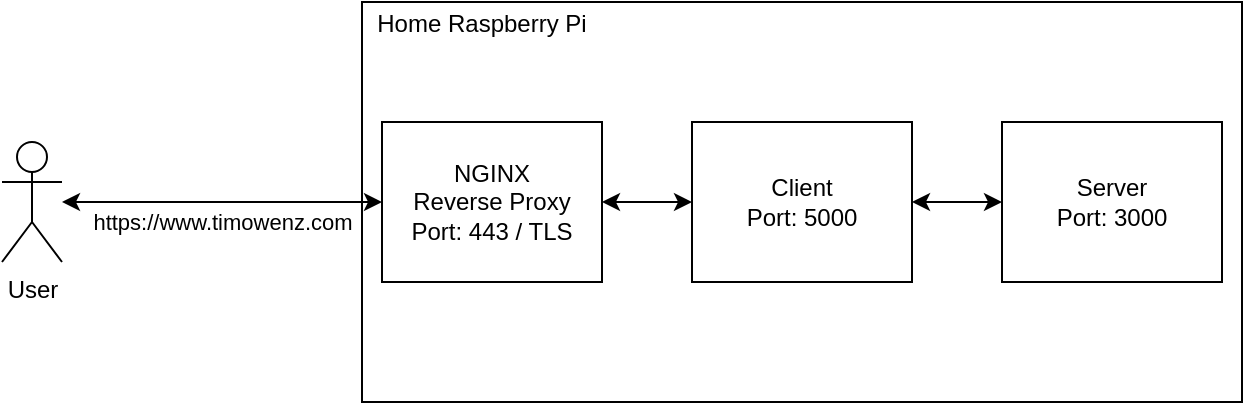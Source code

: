 <mxfile version="23.1.5" type="device">
  <diagram name="Page-1" id="Cjdlr_f1qYEY1D2Rhppa">
    <mxGraphModel dx="1283" dy="859" grid="1" gridSize="10" guides="1" tooltips="1" connect="1" arrows="1" fold="1" page="1" pageScale="1" pageWidth="827" pageHeight="1169" math="0" shadow="0">
      <root>
        <mxCell id="0" />
        <mxCell id="1" parent="0" />
        <mxCell id="DskKxBYm9OC-XzK_Npu1-3" value="" style="group" parent="1" vertex="1" connectable="0">
          <mxGeometry x="200" y="40" width="440" height="200" as="geometry" />
        </mxCell>
        <mxCell id="DskKxBYm9OC-XzK_Npu1-1" value="" style="rounded=0;whiteSpace=wrap;html=1;" parent="DskKxBYm9OC-XzK_Npu1-3" vertex="1">
          <mxGeometry width="440" height="200" as="geometry" />
        </mxCell>
        <mxCell id="DskKxBYm9OC-XzK_Npu1-2" value="Home Raspberry Pi" style="text;html=1;align=center;verticalAlign=middle;whiteSpace=wrap;rounded=0;" parent="DskKxBYm9OC-XzK_Npu1-3" vertex="1">
          <mxGeometry width="120" height="21.43" as="geometry" />
        </mxCell>
        <mxCell id="DskKxBYm9OC-XzK_Npu1-14" style="edgeStyle=orthogonalEdgeStyle;rounded=0;orthogonalLoop=1;jettySize=auto;html=1;entryX=0;entryY=0.5;entryDx=0;entryDy=0;startArrow=classic;startFill=1;" parent="DskKxBYm9OC-XzK_Npu1-3" source="DskKxBYm9OC-XzK_Npu1-4" target="DskKxBYm9OC-XzK_Npu1-13" edge="1">
          <mxGeometry relative="1" as="geometry" />
        </mxCell>
        <mxCell id="DskKxBYm9OC-XzK_Npu1-4" value="Client&lt;br&gt;Port: 5000" style="html=1;whiteSpace=wrap;" parent="DskKxBYm9OC-XzK_Npu1-3" vertex="1">
          <mxGeometry x="165" y="60" width="110" height="80" as="geometry" />
        </mxCell>
        <mxCell id="DskKxBYm9OC-XzK_Npu1-6" style="edgeStyle=orthogonalEdgeStyle;rounded=0;orthogonalLoop=1;jettySize=auto;html=1;entryX=0;entryY=0.5;entryDx=0;entryDy=0;startArrow=classic;startFill=1;" parent="DskKxBYm9OC-XzK_Npu1-3" source="DskKxBYm9OC-XzK_Npu1-5" target="DskKxBYm9OC-XzK_Npu1-4" edge="1">
          <mxGeometry relative="1" as="geometry" />
        </mxCell>
        <mxCell id="DskKxBYm9OC-XzK_Npu1-5" value="NGINX&lt;br&gt;Reverse Proxy&lt;br&gt;Port: 443 / TLS" style="html=1;whiteSpace=wrap;" parent="DskKxBYm9OC-XzK_Npu1-3" vertex="1">
          <mxGeometry x="10" y="60" width="110" height="80" as="geometry" />
        </mxCell>
        <mxCell id="DskKxBYm9OC-XzK_Npu1-13" value="Server&lt;br&gt;Port: 3000" style="html=1;whiteSpace=wrap;" parent="DskKxBYm9OC-XzK_Npu1-3" vertex="1">
          <mxGeometry x="320" y="60" width="110" height="80" as="geometry" />
        </mxCell>
        <mxCell id="DskKxBYm9OC-XzK_Npu1-11" style="edgeStyle=orthogonalEdgeStyle;rounded=0;orthogonalLoop=1;jettySize=auto;html=1;entryX=0;entryY=0.5;entryDx=0;entryDy=0;startArrow=classic;startFill=1;" parent="1" source="DskKxBYm9OC-XzK_Npu1-7" target="DskKxBYm9OC-XzK_Npu1-5" edge="1">
          <mxGeometry relative="1" as="geometry" />
        </mxCell>
        <mxCell id="DskKxBYm9OC-XzK_Npu1-12" value="https://www.timowenz.com" style="edgeLabel;html=1;align=center;verticalAlign=middle;resizable=0;points=[];" parent="DskKxBYm9OC-XzK_Npu1-11" vertex="1" connectable="0">
          <mxGeometry x="-0.391" y="-2" relative="1" as="geometry">
            <mxPoint x="31" y="8" as="offset" />
          </mxGeometry>
        </mxCell>
        <mxCell id="DskKxBYm9OC-XzK_Npu1-7" value="User" style="shape=umlActor;verticalLabelPosition=bottom;verticalAlign=top;html=1;" parent="1" vertex="1">
          <mxGeometry x="20" y="110" width="30" height="60" as="geometry" />
        </mxCell>
      </root>
    </mxGraphModel>
  </diagram>
</mxfile>
